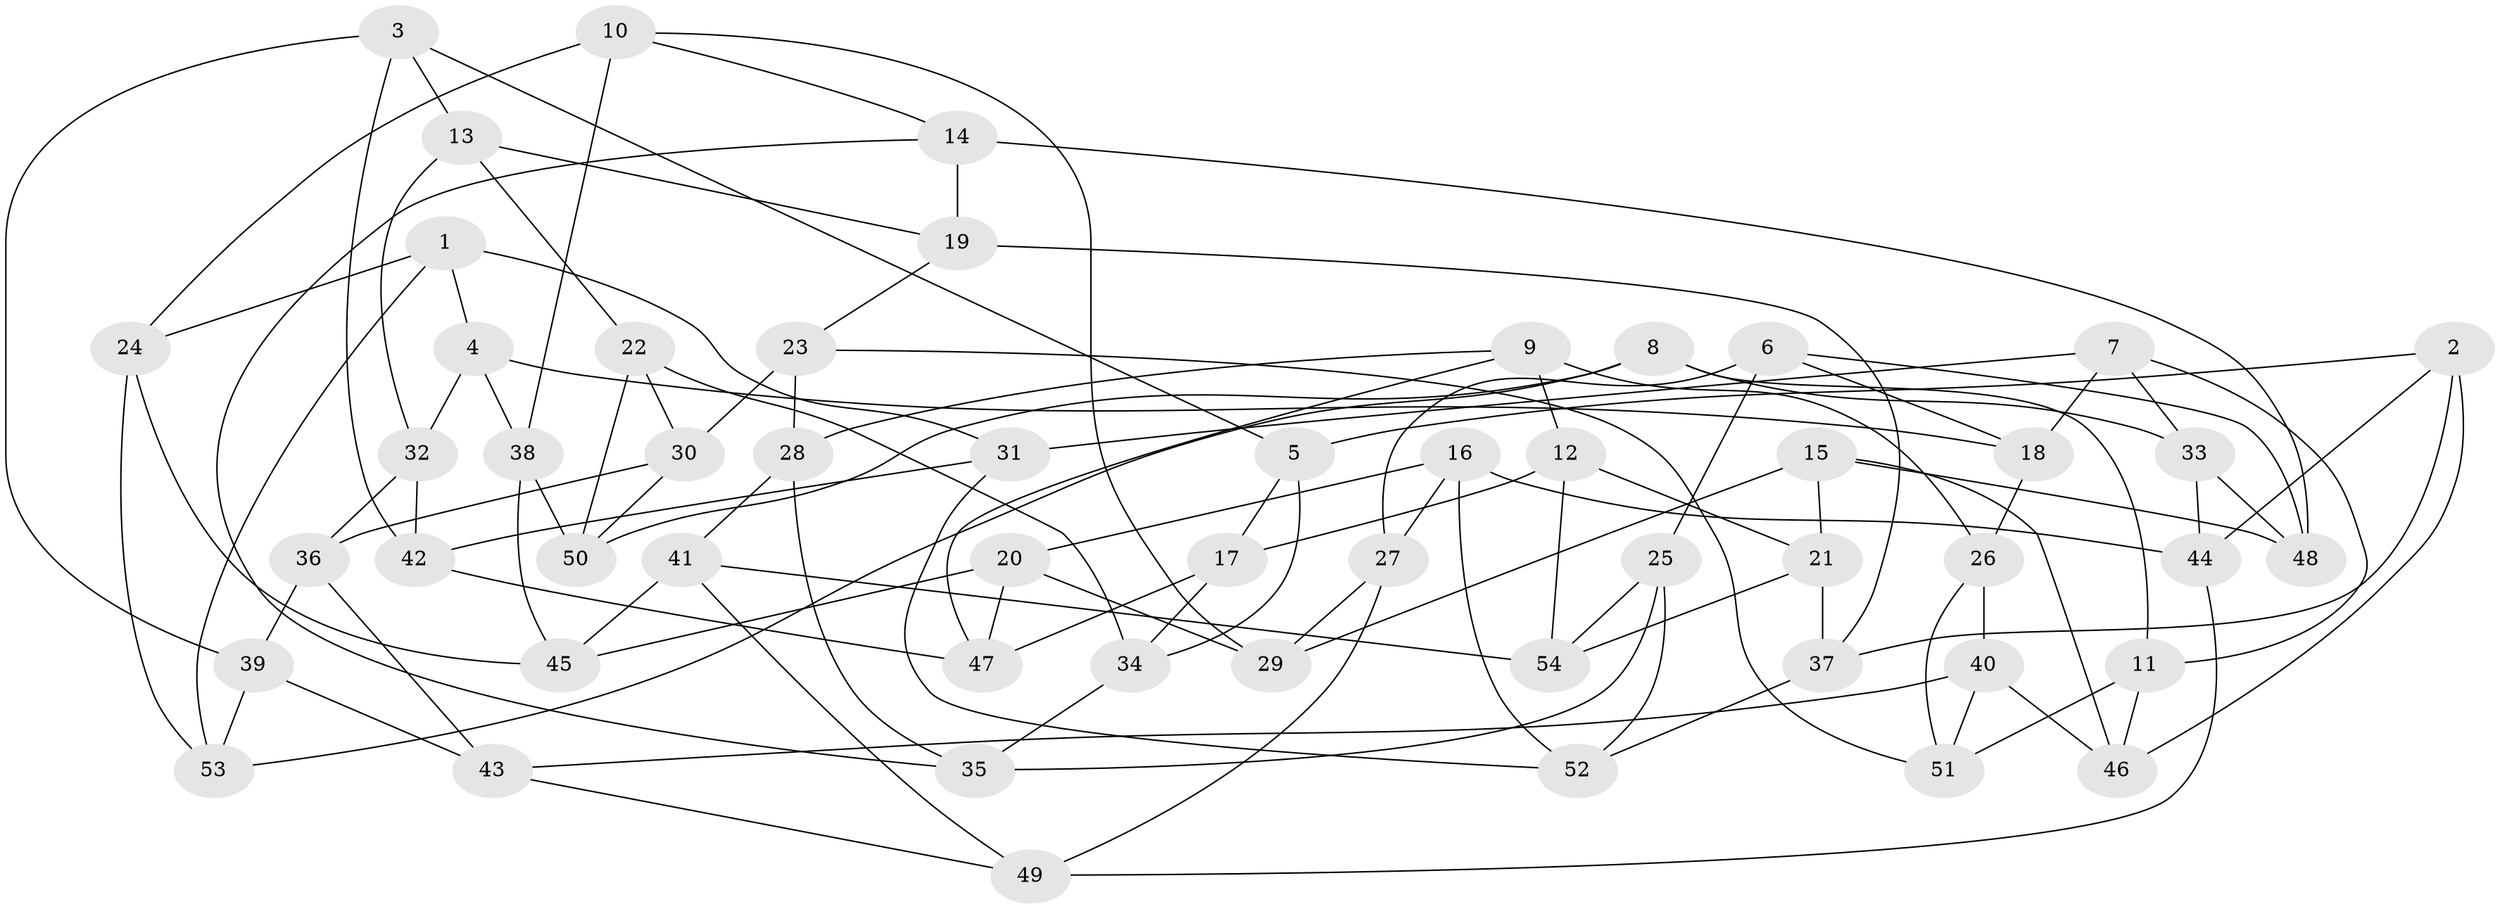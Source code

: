 // Generated by graph-tools (version 1.1) at 2025/56/03/09/25 04:56:59]
// undirected, 54 vertices, 108 edges
graph export_dot {
graph [start="1"]
  node [color=gray90,style=filled];
  1;
  2;
  3;
  4;
  5;
  6;
  7;
  8;
  9;
  10;
  11;
  12;
  13;
  14;
  15;
  16;
  17;
  18;
  19;
  20;
  21;
  22;
  23;
  24;
  25;
  26;
  27;
  28;
  29;
  30;
  31;
  32;
  33;
  34;
  35;
  36;
  37;
  38;
  39;
  40;
  41;
  42;
  43;
  44;
  45;
  46;
  47;
  48;
  49;
  50;
  51;
  52;
  53;
  54;
  1 -- 24;
  1 -- 4;
  1 -- 31;
  1 -- 53;
  2 -- 46;
  2 -- 44;
  2 -- 5;
  2 -- 37;
  3 -- 13;
  3 -- 39;
  3 -- 42;
  3 -- 5;
  4 -- 18;
  4 -- 38;
  4 -- 32;
  5 -- 34;
  5 -- 17;
  6 -- 18;
  6 -- 48;
  6 -- 27;
  6 -- 25;
  7 -- 18;
  7 -- 31;
  7 -- 11;
  7 -- 33;
  8 -- 50;
  8 -- 53;
  8 -- 11;
  8 -- 33;
  9 -- 12;
  9 -- 28;
  9 -- 47;
  9 -- 26;
  10 -- 29;
  10 -- 38;
  10 -- 14;
  10 -- 24;
  11 -- 51;
  11 -- 46;
  12 -- 54;
  12 -- 21;
  12 -- 17;
  13 -- 19;
  13 -- 32;
  13 -- 22;
  14 -- 48;
  14 -- 19;
  14 -- 35;
  15 -- 48;
  15 -- 21;
  15 -- 29;
  15 -- 46;
  16 -- 20;
  16 -- 52;
  16 -- 44;
  16 -- 27;
  17 -- 47;
  17 -- 34;
  18 -- 26;
  19 -- 23;
  19 -- 37;
  20 -- 29;
  20 -- 45;
  20 -- 47;
  21 -- 37;
  21 -- 54;
  22 -- 50;
  22 -- 34;
  22 -- 30;
  23 -- 51;
  23 -- 28;
  23 -- 30;
  24 -- 45;
  24 -- 53;
  25 -- 35;
  25 -- 54;
  25 -- 52;
  26 -- 51;
  26 -- 40;
  27 -- 49;
  27 -- 29;
  28 -- 41;
  28 -- 35;
  30 -- 36;
  30 -- 50;
  31 -- 52;
  31 -- 42;
  32 -- 42;
  32 -- 36;
  33 -- 44;
  33 -- 48;
  34 -- 35;
  36 -- 43;
  36 -- 39;
  37 -- 52;
  38 -- 45;
  38 -- 50;
  39 -- 43;
  39 -- 53;
  40 -- 51;
  40 -- 43;
  40 -- 46;
  41 -- 49;
  41 -- 45;
  41 -- 54;
  42 -- 47;
  43 -- 49;
  44 -- 49;
}
